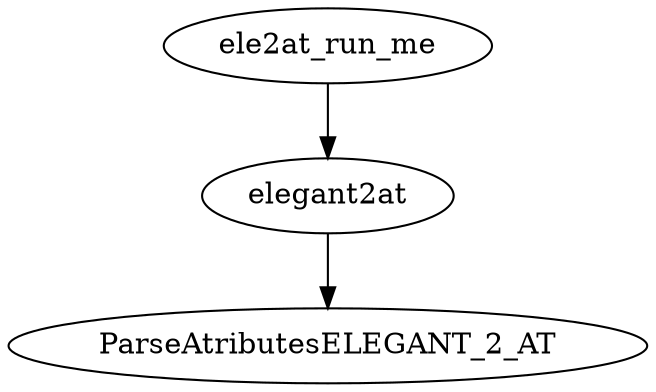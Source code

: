 /* Created by mdot for Matlab */
digraph m2html {
  ele2at_run_me -> elegant2at;
  elegant2at -> ParseAtributesELEGANT_2_AT;

  ParseAtributesELEGANT_2_AT [URL="ParseAtributesELEGANT_2_AT.html"];
  ele2at_run_me [URL="ele2at_run_me.html"];
  elegant2at [URL="elegant2at.html"];
}
